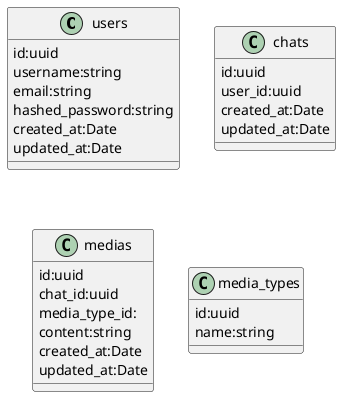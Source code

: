 @startuml


class users{
    id:uuid
    username:string 
    email:string 
    hashed_password:string 
    created_at:Date
    updated_at:Date
}

class chats{
    id:uuid
    user_id:uuid
    created_at:Date
    updated_at:Date
}

class medias{
    id:uuid
    chat_id:uuid
    media_type_id:
    content:string
    created_at:Date
    updated_at:Date
}

class media_types{
    id:uuid
    name:string

}


@enduml